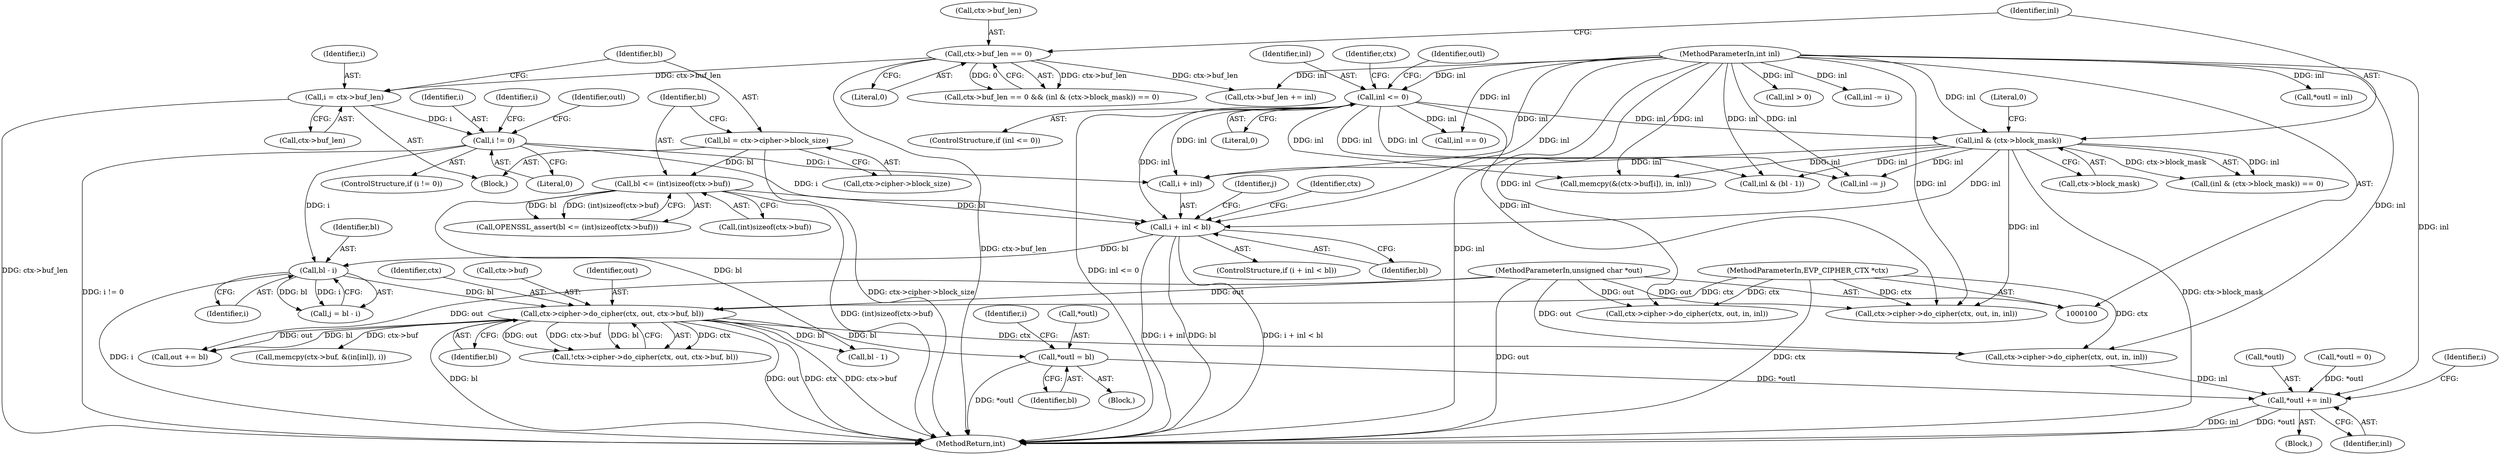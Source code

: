 digraph "1_openssl_3f3582139fbb259a1c3cbb0a25236500a409bf26@pointer" {
"1000277" [label="(Call,*outl = bl)"];
"1000259" [label="(Call,ctx->cipher->do_cipher(ctx, out, ctx->buf, bl))"];
"1000101" [label="(MethodParameterIn,EVP_CIPHER_CTX *ctx)"];
"1000102" [label="(MethodParameterIn,unsigned char *out)"];
"1000245" [label="(Call,bl - i)"];
"1000215" [label="(Call,i + inl < bl)"];
"1000210" [label="(Call,i != 0)"];
"1000188" [label="(Call,i = ctx->buf_len)"];
"1000154" [label="(Call,ctx->buf_len == 0)"];
"1000140" [label="(Call,inl <= 0)"];
"1000105" [label="(MethodParameterIn,int inl)"];
"1000160" [label="(Call,inl & (ctx->block_mask))"];
"1000201" [label="(Call,bl <= (int)sizeof(ctx->buf))"];
"1000193" [label="(Call,bl = ctx->cipher->block_size)"];
"1000310" [label="(Call,*outl += inl)"];
"1000334" [label="(MethodReturn,int)"];
"1000246" [label="(Identifier,bl)"];
"1000244" [label="(Identifier,j)"];
"1000154" [label="(Call,ctx->buf_len == 0)"];
"1000259" [label="(Call,ctx->cipher->do_cipher(ctx, out, ctx->buf, bl))"];
"1000101" [label="(MethodParameterIn,EVP_CIPHER_CTX *ctx)"];
"1000141" [label="(Identifier,inl)"];
"1000195" [label="(Call,ctx->cipher->block_size)"];
"1000162" [label="(Call,ctx->block_mask)"];
"1000142" [label="(Literal,0)"];
"1000282" [label="(Call,*outl = 0)"];
"1000105" [label="(MethodParameterIn,int inl)"];
"1000140" [label="(Call,inl <= 0)"];
"1000268" [label="(Call,inl -= j)"];
"1000200" [label="(Call,OPENSSL_assert(bl <= (int)sizeof(ctx->buf)))"];
"1000153" [label="(Call,ctx->buf_len == 0 && (inl & (ctx->block_mask)) == 0)"];
"1000168" [label="(Call,ctx->cipher->do_cipher(ctx, out, in, inl))"];
"1000156" [label="(Identifier,ctx)"];
"1000242" [label="(Block,)"];
"1000316" [label="(Identifier,i)"];
"1000265" [label="(Identifier,bl)"];
"1000155" [label="(Call,ctx->buf_len)"];
"1000261" [label="(Identifier,out)"];
"1000203" [label="(Call,(int)sizeof(ctx->buf))"];
"1000161" [label="(Identifier,inl)"];
"1000300" [label="(Block,)"];
"1000284" [label="(Identifier,outl)"];
"1000258" [label="(Call,!ctx->cipher->do_cipher(ctx, out, ctx->buf, bl))"];
"1000216" [label="(Call,i + inl)"];
"1000219" [label="(Identifier,bl)"];
"1000311" [label="(Call,*outl)"];
"1000160" [label="(Call,inl & (ctx->block_mask))"];
"1000174" [label="(Call,*outl = inl)"];
"1000209" [label="(ControlStructure,if (i != 0))"];
"1000106" [label="(Block,)"];
"1000310" [label="(Call,*outl += inl)"];
"1000280" [label="(Identifier,bl)"];
"1000190" [label="(Call,ctx->buf_len)"];
"1000290" [label="(Call,bl - 1)"];
"1000260" [label="(Identifier,ctx)"];
"1000165" [label="(Literal,0)"];
"1000274" [label="(Call,out += bl)"];
"1000230" [label="(Call,ctx->buf_len += inl)"];
"1000221" [label="(Call,memcpy(&(ctx->buf[i]), in, inl))"];
"1000287" [label="(Identifier,i)"];
"1000211" [label="(Identifier,i)"];
"1000149" [label="(Call,inl == 0)"];
"1000297" [label="(Call,inl > 0)"];
"1000202" [label="(Identifier,bl)"];
"1000313" [label="(Identifier,inl)"];
"1000193" [label="(Call,bl = ctx->cipher->block_size)"];
"1000189" [label="(Identifier,i)"];
"1000102" [label="(MethodParameterIn,unsigned char *out)"];
"1000303" [label="(Call,ctx->cipher->do_cipher(ctx, out, in, inl))"];
"1000225" [label="(Identifier,ctx)"];
"1000201" [label="(Call,bl <= (int)sizeof(ctx->buf))"];
"1000158" [label="(Literal,0)"];
"1000139" [label="(ControlStructure,if (inl <= 0))"];
"1000318" [label="(Call,memcpy(ctx->buf, &(in[inl]), i))"];
"1000214" [label="(ControlStructure,if (i + inl < bl))"];
"1000212" [label="(Literal,0)"];
"1000247" [label="(Identifier,i)"];
"1000217" [label="(Identifier,i)"];
"1000288" [label="(Call,inl & (bl - 1))"];
"1000146" [label="(Identifier,outl)"];
"1000278" [label="(Call,*outl)"];
"1000188" [label="(Call,i = ctx->buf_len)"];
"1000277" [label="(Call,*outl = bl)"];
"1000159" [label="(Call,(inl & (ctx->block_mask)) == 0)"];
"1000245" [label="(Call,bl - i)"];
"1000243" [label="(Call,j = bl - i)"];
"1000121" [label="(Call,ctx->cipher->do_cipher(ctx, out, in, inl))"];
"1000194" [label="(Identifier,bl)"];
"1000262" [label="(Call,ctx->buf)"];
"1000210" [label="(Call,i != 0)"];
"1000293" [label="(Call,inl -= i)"];
"1000215" [label="(Call,i + inl < bl)"];
"1000277" -> "1000242"  [label="AST: "];
"1000277" -> "1000280"  [label="CFG: "];
"1000278" -> "1000277"  [label="AST: "];
"1000280" -> "1000277"  [label="AST: "];
"1000287" -> "1000277"  [label="CFG: "];
"1000277" -> "1000334"  [label="DDG: *outl"];
"1000259" -> "1000277"  [label="DDG: bl"];
"1000277" -> "1000310"  [label="DDG: *outl"];
"1000259" -> "1000258"  [label="AST: "];
"1000259" -> "1000265"  [label="CFG: "];
"1000260" -> "1000259"  [label="AST: "];
"1000261" -> "1000259"  [label="AST: "];
"1000262" -> "1000259"  [label="AST: "];
"1000265" -> "1000259"  [label="AST: "];
"1000258" -> "1000259"  [label="CFG: "];
"1000259" -> "1000334"  [label="DDG: ctx"];
"1000259" -> "1000334"  [label="DDG: bl"];
"1000259" -> "1000334"  [label="DDG: ctx->buf"];
"1000259" -> "1000334"  [label="DDG: out"];
"1000259" -> "1000258"  [label="DDG: ctx"];
"1000259" -> "1000258"  [label="DDG: out"];
"1000259" -> "1000258"  [label="DDG: ctx->buf"];
"1000259" -> "1000258"  [label="DDG: bl"];
"1000101" -> "1000259"  [label="DDG: ctx"];
"1000102" -> "1000259"  [label="DDG: out"];
"1000245" -> "1000259"  [label="DDG: bl"];
"1000259" -> "1000274"  [label="DDG: bl"];
"1000259" -> "1000274"  [label="DDG: out"];
"1000259" -> "1000290"  [label="DDG: bl"];
"1000259" -> "1000303"  [label="DDG: ctx"];
"1000259" -> "1000318"  [label="DDG: ctx->buf"];
"1000101" -> "1000100"  [label="AST: "];
"1000101" -> "1000334"  [label="DDG: ctx"];
"1000101" -> "1000121"  [label="DDG: ctx"];
"1000101" -> "1000168"  [label="DDG: ctx"];
"1000101" -> "1000303"  [label="DDG: ctx"];
"1000102" -> "1000100"  [label="AST: "];
"1000102" -> "1000334"  [label="DDG: out"];
"1000102" -> "1000121"  [label="DDG: out"];
"1000102" -> "1000168"  [label="DDG: out"];
"1000102" -> "1000274"  [label="DDG: out"];
"1000102" -> "1000303"  [label="DDG: out"];
"1000245" -> "1000243"  [label="AST: "];
"1000245" -> "1000247"  [label="CFG: "];
"1000246" -> "1000245"  [label="AST: "];
"1000247" -> "1000245"  [label="AST: "];
"1000243" -> "1000245"  [label="CFG: "];
"1000245" -> "1000334"  [label="DDG: i"];
"1000245" -> "1000243"  [label="DDG: bl"];
"1000245" -> "1000243"  [label="DDG: i"];
"1000215" -> "1000245"  [label="DDG: bl"];
"1000210" -> "1000245"  [label="DDG: i"];
"1000215" -> "1000214"  [label="AST: "];
"1000215" -> "1000219"  [label="CFG: "];
"1000216" -> "1000215"  [label="AST: "];
"1000219" -> "1000215"  [label="AST: "];
"1000225" -> "1000215"  [label="CFG: "];
"1000244" -> "1000215"  [label="CFG: "];
"1000215" -> "1000334"  [label="DDG: i + inl"];
"1000215" -> "1000334"  [label="DDG: bl"];
"1000215" -> "1000334"  [label="DDG: i + inl < bl"];
"1000210" -> "1000215"  [label="DDG: i"];
"1000140" -> "1000215"  [label="DDG: inl"];
"1000160" -> "1000215"  [label="DDG: inl"];
"1000105" -> "1000215"  [label="DDG: inl"];
"1000201" -> "1000215"  [label="DDG: bl"];
"1000210" -> "1000209"  [label="AST: "];
"1000210" -> "1000212"  [label="CFG: "];
"1000211" -> "1000210"  [label="AST: "];
"1000212" -> "1000210"  [label="AST: "];
"1000217" -> "1000210"  [label="CFG: "];
"1000284" -> "1000210"  [label="CFG: "];
"1000210" -> "1000334"  [label="DDG: i != 0"];
"1000188" -> "1000210"  [label="DDG: i"];
"1000210" -> "1000216"  [label="DDG: i"];
"1000188" -> "1000106"  [label="AST: "];
"1000188" -> "1000190"  [label="CFG: "];
"1000189" -> "1000188"  [label="AST: "];
"1000190" -> "1000188"  [label="AST: "];
"1000194" -> "1000188"  [label="CFG: "];
"1000188" -> "1000334"  [label="DDG: ctx->buf_len"];
"1000154" -> "1000188"  [label="DDG: ctx->buf_len"];
"1000154" -> "1000153"  [label="AST: "];
"1000154" -> "1000158"  [label="CFG: "];
"1000155" -> "1000154"  [label="AST: "];
"1000158" -> "1000154"  [label="AST: "];
"1000161" -> "1000154"  [label="CFG: "];
"1000153" -> "1000154"  [label="CFG: "];
"1000154" -> "1000334"  [label="DDG: ctx->buf_len"];
"1000154" -> "1000153"  [label="DDG: ctx->buf_len"];
"1000154" -> "1000153"  [label="DDG: 0"];
"1000154" -> "1000230"  [label="DDG: ctx->buf_len"];
"1000140" -> "1000139"  [label="AST: "];
"1000140" -> "1000142"  [label="CFG: "];
"1000141" -> "1000140"  [label="AST: "];
"1000142" -> "1000140"  [label="AST: "];
"1000146" -> "1000140"  [label="CFG: "];
"1000156" -> "1000140"  [label="CFG: "];
"1000140" -> "1000334"  [label="DDG: inl <= 0"];
"1000105" -> "1000140"  [label="DDG: inl"];
"1000140" -> "1000149"  [label="DDG: inl"];
"1000140" -> "1000160"  [label="DDG: inl"];
"1000140" -> "1000168"  [label="DDG: inl"];
"1000140" -> "1000216"  [label="DDG: inl"];
"1000140" -> "1000221"  [label="DDG: inl"];
"1000140" -> "1000268"  [label="DDG: inl"];
"1000140" -> "1000288"  [label="DDG: inl"];
"1000105" -> "1000100"  [label="AST: "];
"1000105" -> "1000334"  [label="DDG: inl"];
"1000105" -> "1000121"  [label="DDG: inl"];
"1000105" -> "1000149"  [label="DDG: inl"];
"1000105" -> "1000160"  [label="DDG: inl"];
"1000105" -> "1000168"  [label="DDG: inl"];
"1000105" -> "1000174"  [label="DDG: inl"];
"1000105" -> "1000216"  [label="DDG: inl"];
"1000105" -> "1000221"  [label="DDG: inl"];
"1000105" -> "1000230"  [label="DDG: inl"];
"1000105" -> "1000268"  [label="DDG: inl"];
"1000105" -> "1000288"  [label="DDG: inl"];
"1000105" -> "1000293"  [label="DDG: inl"];
"1000105" -> "1000297"  [label="DDG: inl"];
"1000105" -> "1000303"  [label="DDG: inl"];
"1000105" -> "1000310"  [label="DDG: inl"];
"1000160" -> "1000159"  [label="AST: "];
"1000160" -> "1000162"  [label="CFG: "];
"1000161" -> "1000160"  [label="AST: "];
"1000162" -> "1000160"  [label="AST: "];
"1000165" -> "1000160"  [label="CFG: "];
"1000160" -> "1000334"  [label="DDG: ctx->block_mask"];
"1000160" -> "1000159"  [label="DDG: inl"];
"1000160" -> "1000159"  [label="DDG: ctx->block_mask"];
"1000160" -> "1000168"  [label="DDG: inl"];
"1000160" -> "1000216"  [label="DDG: inl"];
"1000160" -> "1000221"  [label="DDG: inl"];
"1000160" -> "1000268"  [label="DDG: inl"];
"1000160" -> "1000288"  [label="DDG: inl"];
"1000201" -> "1000200"  [label="AST: "];
"1000201" -> "1000203"  [label="CFG: "];
"1000202" -> "1000201"  [label="AST: "];
"1000203" -> "1000201"  [label="AST: "];
"1000200" -> "1000201"  [label="CFG: "];
"1000201" -> "1000334"  [label="DDG: (int)sizeof(ctx->buf)"];
"1000201" -> "1000200"  [label="DDG: bl"];
"1000201" -> "1000200"  [label="DDG: (int)sizeof(ctx->buf)"];
"1000193" -> "1000201"  [label="DDG: bl"];
"1000201" -> "1000290"  [label="DDG: bl"];
"1000193" -> "1000106"  [label="AST: "];
"1000193" -> "1000195"  [label="CFG: "];
"1000194" -> "1000193"  [label="AST: "];
"1000195" -> "1000193"  [label="AST: "];
"1000202" -> "1000193"  [label="CFG: "];
"1000193" -> "1000334"  [label="DDG: ctx->cipher->block_size"];
"1000310" -> "1000300"  [label="AST: "];
"1000310" -> "1000313"  [label="CFG: "];
"1000311" -> "1000310"  [label="AST: "];
"1000313" -> "1000310"  [label="AST: "];
"1000316" -> "1000310"  [label="CFG: "];
"1000310" -> "1000334"  [label="DDG: inl"];
"1000310" -> "1000334"  [label="DDG: *outl"];
"1000303" -> "1000310"  [label="DDG: inl"];
"1000282" -> "1000310"  [label="DDG: *outl"];
}
